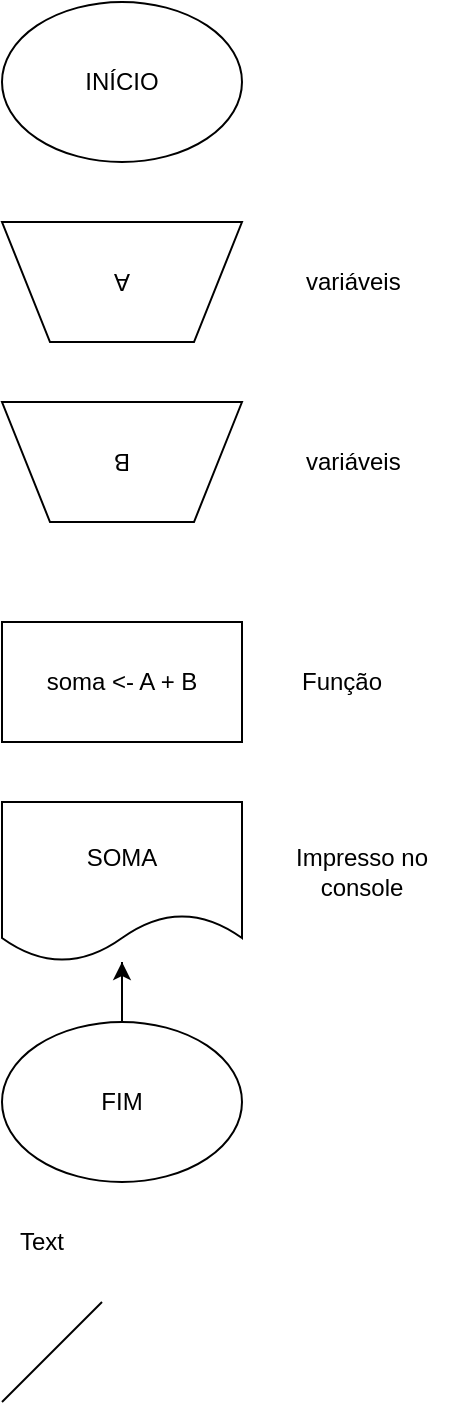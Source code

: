 <mxfile version="11.2.7" type="device" pages="1"><diagram id="DQVFhkoLNkZmnG3ZHVAB" name="Página-1"><mxGraphModel dx="526" dy="371" grid="1" gridSize="10" guides="1" tooltips="1" connect="1" arrows="1" fold="1" page="1" pageScale="1" pageWidth="827" pageHeight="1169" math="0" shadow="0"><root><mxCell id="0"/><mxCell id="1" parent="0"/><mxCell id="-9VSmJDv_D7m2qTKRKMM-1" value="INÍCIO" style="ellipse;whiteSpace=wrap;html=1;" vertex="1" parent="1"><mxGeometry x="140" y="50" width="120" height="80" as="geometry"/></mxCell><mxCell id="-9VSmJDv_D7m2qTKRKMM-2" value="A" style="shape=trapezoid;perimeter=trapezoidPerimeter;whiteSpace=wrap;html=1;rotation=180;strokeColor=#000000;" vertex="1" parent="1"><mxGeometry x="140" y="160" width="120" height="60" as="geometry"/></mxCell><mxCell id="-9VSmJDv_D7m2qTKRKMM-3" value="B" style="shape=trapezoid;perimeter=trapezoidPerimeter;whiteSpace=wrap;html=1;rotation=180;" vertex="1" parent="1"><mxGeometry x="140" y="250" width="120" height="60" as="geometry"/></mxCell><mxCell id="-9VSmJDv_D7m2qTKRKMM-4" value="soma &amp;lt;- A + B" style="rounded=0;whiteSpace=wrap;html=1;" vertex="1" parent="1"><mxGeometry x="140" y="360" width="120" height="60" as="geometry"/></mxCell><mxCell id="-9VSmJDv_D7m2qTKRKMM-5" value="SOMA" style="shape=document;whiteSpace=wrap;html=1;boundedLbl=1;" vertex="1" parent="1"><mxGeometry x="140" y="450" width="120" height="80" as="geometry"/></mxCell><mxCell id="-9VSmJDv_D7m2qTKRKMM-14" value="" style="edgeStyle=orthogonalEdgeStyle;rounded=0;orthogonalLoop=1;jettySize=auto;html=1;" edge="1" parent="1" source="-9VSmJDv_D7m2qTKRKMM-6" target="-9VSmJDv_D7m2qTKRKMM-5"><mxGeometry relative="1" as="geometry"/></mxCell><mxCell id="-9VSmJDv_D7m2qTKRKMM-15" style="edgeStyle=orthogonalEdgeStyle;rounded=0;orthogonalLoop=1;jettySize=auto;html=1;endArrow=none;endFill=0;" edge="1" parent="1" source="-9VSmJDv_D7m2qTKRKMM-6" target="-9VSmJDv_D7m2qTKRKMM-5"><mxGeometry relative="1" as="geometry"/></mxCell><mxCell id="-9VSmJDv_D7m2qTKRKMM-6" value="FIM" style="ellipse;whiteSpace=wrap;html=1;" vertex="1" parent="1"><mxGeometry x="140" y="560" width="120" height="80" as="geometry"/></mxCell><mxCell id="-9VSmJDv_D7m2qTKRKMM-7" value="variáveis" style="text;html=1;resizable=0;points=[];autosize=1;align=left;verticalAlign=top;spacingTop=-4;" vertex="1" parent="1"><mxGeometry x="290" y="270" width="60" height="20" as="geometry"/></mxCell><mxCell id="-9VSmJDv_D7m2qTKRKMM-8" value="Text" style="text;html=1;strokeColor=none;fillColor=none;align=center;verticalAlign=middle;whiteSpace=wrap;rounded=0;" vertex="1" parent="1"><mxGeometry x="140" y="660" width="40" height="20" as="geometry"/></mxCell><mxCell id="-9VSmJDv_D7m2qTKRKMM-9" value="Função" style="text;html=1;strokeColor=none;fillColor=none;align=center;verticalAlign=middle;whiteSpace=wrap;rounded=0;" vertex="1" parent="1"><mxGeometry x="290" y="380" width="40" height="20" as="geometry"/></mxCell><mxCell id="-9VSmJDv_D7m2qTKRKMM-11" value="Impresso no console&lt;br&gt;" style="text;html=1;strokeColor=none;fillColor=none;align=center;verticalAlign=middle;whiteSpace=wrap;rounded=0;" vertex="1" parent="1"><mxGeometry x="265" y="480" width="110" height="10" as="geometry"/></mxCell><mxCell id="-9VSmJDv_D7m2qTKRKMM-12" value="variáveis" style="text;html=1;resizable=0;points=[];autosize=1;align=left;verticalAlign=top;spacingTop=-4;" vertex="1" parent="1"><mxGeometry x="290" y="180" width="60" height="20" as="geometry"/></mxCell><mxCell id="-9VSmJDv_D7m2qTKRKMM-13" value="" style="endArrow=none;html=1;" edge="1" parent="1"><mxGeometry width="50" height="50" relative="1" as="geometry"><mxPoint x="140" y="750" as="sourcePoint"/><mxPoint x="190" y="700" as="targetPoint"/></mxGeometry></mxCell></root></mxGraphModel></diagram></mxfile>